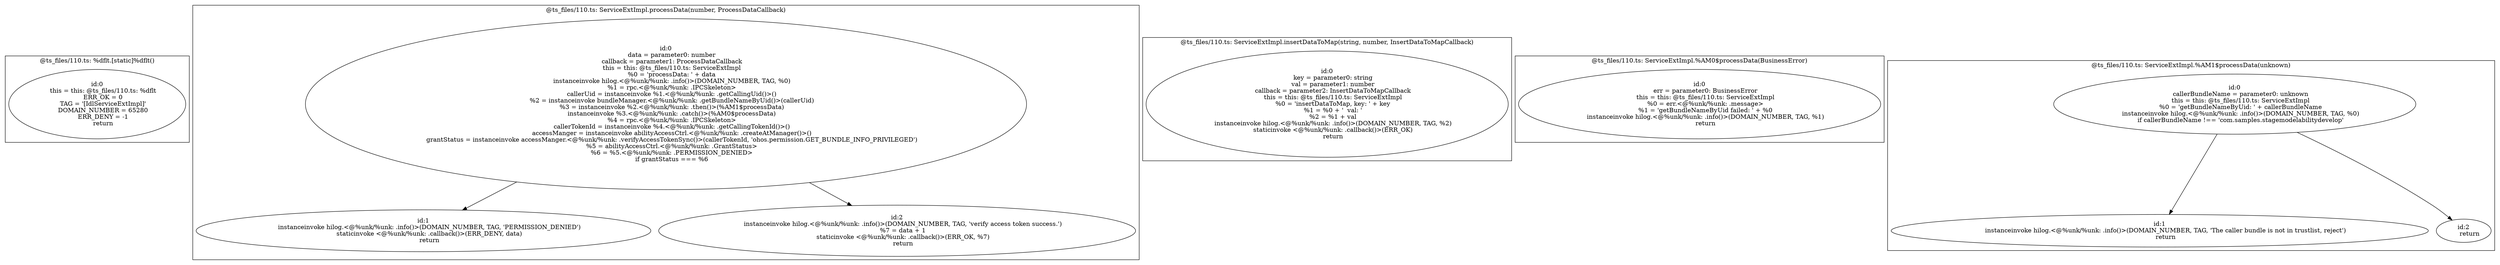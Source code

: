 digraph "110.ts" {
subgraph "cluster_@ts_files/110.ts: %dflt.[static]%dflt()" {
  label="@ts_files/110.ts: %dflt.[static]%dflt()";
  Node33660 [label="id:0
      this = this: @ts_files/110.ts: %dflt
      ERR_OK = 0
      TAG = '[IdlServiceExtImpl]'
      DOMAIN_NUMBER = 65280
      ERR_DENY = -1
      return"];
}
subgraph "cluster_@ts_files/110.ts: ServiceExtImpl.processData(number, ProcessDataCallback)" {
  label="@ts_files/110.ts: ServiceExtImpl.processData(number, ProcessDataCallback)";
  Node68000 [label="id:0
      data = parameter0: number
      callback = parameter1: ProcessDataCallback
      this = this: @ts_files/110.ts: ServiceExtImpl
      %0 = 'processData: ' + data
      instanceinvoke hilog.<@%unk/%unk: .info()>(DOMAIN_NUMBER, TAG, %0)
      %1 = rpc.<@%unk/%unk: .IPCSkeleton>
      callerUid = instanceinvoke %1.<@%unk/%unk: .getCallingUid()>()
      %2 = instanceinvoke bundleManager.<@%unk/%unk: .getBundleNameByUid()>(callerUid)
      %3 = instanceinvoke %2.<@%unk/%unk: .then()>(%AM1$processData)
      instanceinvoke %3.<@%unk/%unk: .catch()>(%AM0$processData)
      %4 = rpc.<@%unk/%unk: .IPCSkeleton>
      callerTokenId = instanceinvoke %4.<@%unk/%unk: .getCallingTokenId()>()
      accessManger = instanceinvoke abilityAccessCtrl.<@%unk/%unk: .createAtManager()>()
      grantStatus = instanceinvoke accessManger.<@%unk/%unk: .verifyAccessTokenSync()>(callerTokenId, 'ohos.permission.GET_BUNDLE_INFO_PRIVILEGED')
      %5 = abilityAccessCtrl.<@%unk/%unk: .GrantStatus>
      %6 = %5.<@%unk/%unk: .PERMISSION_DENIED>
      if grantStatus === %6"];
  Node68001 [label="id:1
      instanceinvoke hilog.<@%unk/%unk: .info()>(DOMAIN_NUMBER, TAG, 'PERMISSION_DENIED')
      staticinvoke <@%unk/%unk: .callback()>(ERR_DENY, data)
      return"];
  Node68002 [label="id:2
      instanceinvoke hilog.<@%unk/%unk: .info()>(DOMAIN_NUMBER, TAG, 'verify access token success.')
      %7 = data + 1
      staticinvoke <@%unk/%unk: .callback()>(ERR_OK, %7)
      return"];
  Node68000 -> Node68001;
  Node68000 -> Node68002;
}
subgraph "cluster_@ts_files/110.ts: ServiceExtImpl.insertDataToMap(string, number, InsertDataToMapCallback)" {
  label="@ts_files/110.ts: ServiceExtImpl.insertDataToMap(string, number, InsertDataToMapCallback)";
  Node82890 [label="id:0
      key = parameter0: string
      val = parameter1: number
      callback = parameter2: InsertDataToMapCallback
      this = this: @ts_files/110.ts: ServiceExtImpl
      %0 = 'insertDataToMap, key: ' + key
      %1 = %0 + '  val: '
      %2 = %1 + val
      instanceinvoke hilog.<@%unk/%unk: .info()>(DOMAIN_NUMBER, TAG, %2)
      staticinvoke <@%unk/%unk: .callback()>(ERR_OK)
      return"];
}
subgraph "cluster_@ts_files/110.ts: ServiceExtImpl.%AM0$processData(BusinessError)" {
  label="@ts_files/110.ts: ServiceExtImpl.%AM0$processData(BusinessError)";
  Node58100 [label="id:0
      err = parameter0: BusinessError
      this = this: @ts_files/110.ts: ServiceExtImpl
      %0 = err.<@%unk/%unk: .message>
      %1 = 'getBundleNameByUid failed: ' + %0
      instanceinvoke hilog.<@%unk/%unk: .info()>(DOMAIN_NUMBER, TAG, %1)
      return"];
}
subgraph "cluster_@ts_files/110.ts: ServiceExtImpl.%AM1$processData(unknown)" {
  label="@ts_files/110.ts: ServiceExtImpl.%AM1$processData(unknown)";
  Node52290 [label="id:0
      callerBundleName = parameter0: unknown
      this = this: @ts_files/110.ts: ServiceExtImpl
      %0 = 'getBundleNameByUid: ' + callerBundleName
      instanceinvoke hilog.<@%unk/%unk: .info()>(DOMAIN_NUMBER, TAG, %0)
      if callerBundleName !== 'com.samples.stagemodelabilitydevelop'"];
  Node52291 [label="id:1
      instanceinvoke hilog.<@%unk/%unk: .info()>(DOMAIN_NUMBER, TAG, 'The caller bundle is not in trustlist, reject')
      return"];
  Node52292 [label="id:2
      return"];
  Node52290 -> Node52291;
  Node52290 -> Node52292;
}
}

